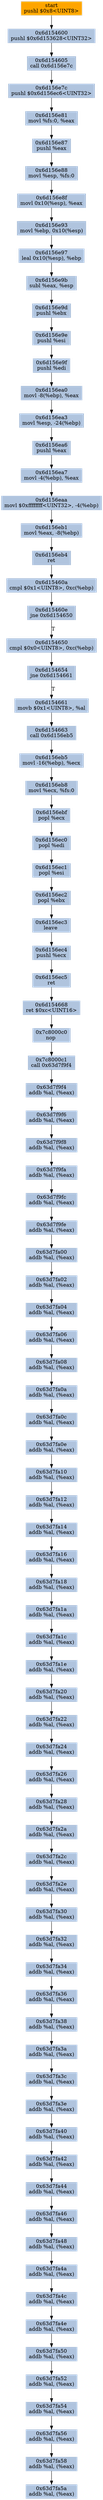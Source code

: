 digraph G {
node[shape=rectangle,style=filled,fillcolor=lightsteelblue,color=lightsteelblue]
bgcolor="transparent"
a0x6d1545fepushl_0x8UINT8[label="start\npushl $0x8<UINT8>",color="lightgrey",fillcolor="orange"];
a0x6d154600pushl_0x6d153628UINT32[label="0x6d154600\npushl $0x6d153628<UINT32>"];
a0x6d154605call_0x6d156e7c[label="0x6d154605\ncall 0x6d156e7c"];
a0x6d156e7cpushl_0x6d156ec6UINT32[label="0x6d156e7c\npushl $0x6d156ec6<UINT32>"];
a0x6d156e81movl_fs_0_eax[label="0x6d156e81\nmovl %fs:0, %eax"];
a0x6d156e87pushl_eax[label="0x6d156e87\npushl %eax"];
a0x6d156e88movl_esp_fs_0[label="0x6d156e88\nmovl %esp, %fs:0"];
a0x6d156e8fmovl_0x10esp__eax[label="0x6d156e8f\nmovl 0x10(%esp), %eax"];
a0x6d156e93movl_ebp_0x10esp_[label="0x6d156e93\nmovl %ebp, 0x10(%esp)"];
a0x6d156e97leal_0x10esp__ebp[label="0x6d156e97\nleal 0x10(%esp), %ebp"];
a0x6d156e9bsubl_eax_esp[label="0x6d156e9b\nsubl %eax, %esp"];
a0x6d156e9dpushl_ebx[label="0x6d156e9d\npushl %ebx"];
a0x6d156e9epushl_esi[label="0x6d156e9e\npushl %esi"];
a0x6d156e9fpushl_edi[label="0x6d156e9f\npushl %edi"];
a0x6d156ea0movl__8ebp__eax[label="0x6d156ea0\nmovl -8(%ebp), %eax"];
a0x6d156ea3movl_esp__24ebp_[label="0x6d156ea3\nmovl %esp, -24(%ebp)"];
a0x6d156ea6pushl_eax[label="0x6d156ea6\npushl %eax"];
a0x6d156ea7movl__4ebp__eax[label="0x6d156ea7\nmovl -4(%ebp), %eax"];
a0x6d156eaamovl_0xffffffffUINT32__4ebp_[label="0x6d156eaa\nmovl $0xffffffff<UINT32>, -4(%ebp)"];
a0x6d156eb1movl_eax__8ebp_[label="0x6d156eb1\nmovl %eax, -8(%ebp)"];
a0x6d156eb4ret[label="0x6d156eb4\nret"];
a0x6d15460acmpl_0x1UINT8_0xcebp_[label="0x6d15460a\ncmpl $0x1<UINT8>, 0xc(%ebp)"];
a0x6d15460ejne_0x6d154650[label="0x6d15460e\njne 0x6d154650"];
a0x6d154650cmpl_0x0UINT8_0xcebp_[label="0x6d154650\ncmpl $0x0<UINT8>, 0xc(%ebp)"];
a0x6d154654jne_0x6d154661[label="0x6d154654\njne 0x6d154661"];
a0x6d154661movb_0x1UINT8_al[label="0x6d154661\nmovb $0x1<UINT8>, %al"];
a0x6d154663call_0x6d156eb5[label="0x6d154663\ncall 0x6d156eb5"];
a0x6d156eb5movl__16ebp__ecx[label="0x6d156eb5\nmovl -16(%ebp), %ecx"];
a0x6d156eb8movl_ecx_fs_0[label="0x6d156eb8\nmovl %ecx, %fs:0"];
a0x6d156ebfpopl_ecx[label="0x6d156ebf\npopl %ecx"];
a0x6d156ec0popl_edi[label="0x6d156ec0\npopl %edi"];
a0x6d156ec1popl_esi[label="0x6d156ec1\npopl %esi"];
a0x6d156ec2popl_ebx[label="0x6d156ec2\npopl %ebx"];
a0x6d156ec3leave_[label="0x6d156ec3\nleave "];
a0x6d156ec4pushl_ecx[label="0x6d156ec4\npushl %ecx"];
a0x6d156ec5ret[label="0x6d156ec5\nret"];
a0x6d154668ret_0xcUINT16[label="0x6d154668\nret $0xc<UINT16>"];
a0x7c8000c0nop_[label="0x7c8000c0\nnop "];
a0x7c8000c1call_0x63d7f9f4[label="0x7c8000c1\ncall 0x63d7f9f4"];
a0x63d7f9f4addb_al_eax_[label="0x63d7f9f4\naddb %al, (%eax)"];
a0x63d7f9f6addb_al_eax_[label="0x63d7f9f6\naddb %al, (%eax)"];
a0x63d7f9f8addb_al_eax_[label="0x63d7f9f8\naddb %al, (%eax)"];
a0x63d7f9faaddb_al_eax_[label="0x63d7f9fa\naddb %al, (%eax)"];
a0x63d7f9fcaddb_al_eax_[label="0x63d7f9fc\naddb %al, (%eax)"];
a0x63d7f9feaddb_al_eax_[label="0x63d7f9fe\naddb %al, (%eax)"];
a0x63d7fa00addb_al_eax_[label="0x63d7fa00\naddb %al, (%eax)"];
a0x63d7fa02addb_al_eax_[label="0x63d7fa02\naddb %al, (%eax)"];
a0x63d7fa04addb_al_eax_[label="0x63d7fa04\naddb %al, (%eax)"];
a0x63d7fa06addb_al_eax_[label="0x63d7fa06\naddb %al, (%eax)"];
a0x63d7fa08addb_al_eax_[label="0x63d7fa08\naddb %al, (%eax)"];
a0x63d7fa0aaddb_al_eax_[label="0x63d7fa0a\naddb %al, (%eax)"];
a0x63d7fa0caddb_al_eax_[label="0x63d7fa0c\naddb %al, (%eax)"];
a0x63d7fa0eaddb_al_eax_[label="0x63d7fa0e\naddb %al, (%eax)"];
a0x63d7fa10addb_al_eax_[label="0x63d7fa10\naddb %al, (%eax)"];
a0x63d7fa12addb_al_eax_[label="0x63d7fa12\naddb %al, (%eax)"];
a0x63d7fa14addb_al_eax_[label="0x63d7fa14\naddb %al, (%eax)"];
a0x63d7fa16addb_al_eax_[label="0x63d7fa16\naddb %al, (%eax)"];
a0x63d7fa18addb_al_eax_[label="0x63d7fa18\naddb %al, (%eax)"];
a0x63d7fa1aaddb_al_eax_[label="0x63d7fa1a\naddb %al, (%eax)"];
a0x63d7fa1caddb_al_eax_[label="0x63d7fa1c\naddb %al, (%eax)"];
a0x63d7fa1eaddb_al_eax_[label="0x63d7fa1e\naddb %al, (%eax)"];
a0x63d7fa20addb_al_eax_[label="0x63d7fa20\naddb %al, (%eax)"];
a0x63d7fa22addb_al_eax_[label="0x63d7fa22\naddb %al, (%eax)"];
a0x63d7fa24addb_al_eax_[label="0x63d7fa24\naddb %al, (%eax)"];
a0x63d7fa26addb_al_eax_[label="0x63d7fa26\naddb %al, (%eax)"];
a0x63d7fa28addb_al_eax_[label="0x63d7fa28\naddb %al, (%eax)"];
a0x63d7fa2aaddb_al_eax_[label="0x63d7fa2a\naddb %al, (%eax)"];
a0x63d7fa2caddb_al_eax_[label="0x63d7fa2c\naddb %al, (%eax)"];
a0x63d7fa2eaddb_al_eax_[label="0x63d7fa2e\naddb %al, (%eax)"];
a0x63d7fa30addb_al_eax_[label="0x63d7fa30\naddb %al, (%eax)"];
a0x63d7fa32addb_al_eax_[label="0x63d7fa32\naddb %al, (%eax)"];
a0x63d7fa34addb_al_eax_[label="0x63d7fa34\naddb %al, (%eax)"];
a0x63d7fa36addb_al_eax_[label="0x63d7fa36\naddb %al, (%eax)"];
a0x63d7fa38addb_al_eax_[label="0x63d7fa38\naddb %al, (%eax)"];
a0x63d7fa3aaddb_al_eax_[label="0x63d7fa3a\naddb %al, (%eax)"];
a0x63d7fa3caddb_al_eax_[label="0x63d7fa3c\naddb %al, (%eax)"];
a0x63d7fa3eaddb_al_eax_[label="0x63d7fa3e\naddb %al, (%eax)"];
a0x63d7fa40addb_al_eax_[label="0x63d7fa40\naddb %al, (%eax)"];
a0x63d7fa42addb_al_eax_[label="0x63d7fa42\naddb %al, (%eax)"];
a0x63d7fa44addb_al_eax_[label="0x63d7fa44\naddb %al, (%eax)"];
a0x63d7fa46addb_al_eax_[label="0x63d7fa46\naddb %al, (%eax)"];
a0x63d7fa48addb_al_eax_[label="0x63d7fa48\naddb %al, (%eax)"];
a0x63d7fa4aaddb_al_eax_[label="0x63d7fa4a\naddb %al, (%eax)"];
a0x63d7fa4caddb_al_eax_[label="0x63d7fa4c\naddb %al, (%eax)"];
a0x63d7fa4eaddb_al_eax_[label="0x63d7fa4e\naddb %al, (%eax)"];
a0x63d7fa50addb_al_eax_[label="0x63d7fa50\naddb %al, (%eax)"];
a0x63d7fa52addb_al_eax_[label="0x63d7fa52\naddb %al, (%eax)"];
a0x63d7fa54addb_al_eax_[label="0x63d7fa54\naddb %al, (%eax)"];
a0x63d7fa56addb_al_eax_[label="0x63d7fa56\naddb %al, (%eax)"];
a0x63d7fa58addb_al_eax_[label="0x63d7fa58\naddb %al, (%eax)"];
a0x63d7fa5aaddb_al_eax_[label="0x63d7fa5a\naddb %al, (%eax)"];
a0x6d1545fepushl_0x8UINT8 -> a0x6d154600pushl_0x6d153628UINT32 [color="#000000"];
a0x6d154600pushl_0x6d153628UINT32 -> a0x6d154605call_0x6d156e7c [color="#000000"];
a0x6d154605call_0x6d156e7c -> a0x6d156e7cpushl_0x6d156ec6UINT32 [color="#000000"];
a0x6d156e7cpushl_0x6d156ec6UINT32 -> a0x6d156e81movl_fs_0_eax [color="#000000"];
a0x6d156e81movl_fs_0_eax -> a0x6d156e87pushl_eax [color="#000000"];
a0x6d156e87pushl_eax -> a0x6d156e88movl_esp_fs_0 [color="#000000"];
a0x6d156e88movl_esp_fs_0 -> a0x6d156e8fmovl_0x10esp__eax [color="#000000"];
a0x6d156e8fmovl_0x10esp__eax -> a0x6d156e93movl_ebp_0x10esp_ [color="#000000"];
a0x6d156e93movl_ebp_0x10esp_ -> a0x6d156e97leal_0x10esp__ebp [color="#000000"];
a0x6d156e97leal_0x10esp__ebp -> a0x6d156e9bsubl_eax_esp [color="#000000"];
a0x6d156e9bsubl_eax_esp -> a0x6d156e9dpushl_ebx [color="#000000"];
a0x6d156e9dpushl_ebx -> a0x6d156e9epushl_esi [color="#000000"];
a0x6d156e9epushl_esi -> a0x6d156e9fpushl_edi [color="#000000"];
a0x6d156e9fpushl_edi -> a0x6d156ea0movl__8ebp__eax [color="#000000"];
a0x6d156ea0movl__8ebp__eax -> a0x6d156ea3movl_esp__24ebp_ [color="#000000"];
a0x6d156ea3movl_esp__24ebp_ -> a0x6d156ea6pushl_eax [color="#000000"];
a0x6d156ea6pushl_eax -> a0x6d156ea7movl__4ebp__eax [color="#000000"];
a0x6d156ea7movl__4ebp__eax -> a0x6d156eaamovl_0xffffffffUINT32__4ebp_ [color="#000000"];
a0x6d156eaamovl_0xffffffffUINT32__4ebp_ -> a0x6d156eb1movl_eax__8ebp_ [color="#000000"];
a0x6d156eb1movl_eax__8ebp_ -> a0x6d156eb4ret [color="#000000"];
a0x6d156eb4ret -> a0x6d15460acmpl_0x1UINT8_0xcebp_ [color="#000000"];
a0x6d15460acmpl_0x1UINT8_0xcebp_ -> a0x6d15460ejne_0x6d154650 [color="#000000"];
a0x6d15460ejne_0x6d154650 -> a0x6d154650cmpl_0x0UINT8_0xcebp_ [color="#000000",label="T"];
a0x6d154650cmpl_0x0UINT8_0xcebp_ -> a0x6d154654jne_0x6d154661 [color="#000000"];
a0x6d154654jne_0x6d154661 -> a0x6d154661movb_0x1UINT8_al [color="#000000",label="T"];
a0x6d154661movb_0x1UINT8_al -> a0x6d154663call_0x6d156eb5 [color="#000000"];
a0x6d154663call_0x6d156eb5 -> a0x6d156eb5movl__16ebp__ecx [color="#000000"];
a0x6d156eb5movl__16ebp__ecx -> a0x6d156eb8movl_ecx_fs_0 [color="#000000"];
a0x6d156eb8movl_ecx_fs_0 -> a0x6d156ebfpopl_ecx [color="#000000"];
a0x6d156ebfpopl_ecx -> a0x6d156ec0popl_edi [color="#000000"];
a0x6d156ec0popl_edi -> a0x6d156ec1popl_esi [color="#000000"];
a0x6d156ec1popl_esi -> a0x6d156ec2popl_ebx [color="#000000"];
a0x6d156ec2popl_ebx -> a0x6d156ec3leave_ [color="#000000"];
a0x6d156ec3leave_ -> a0x6d156ec4pushl_ecx [color="#000000"];
a0x6d156ec4pushl_ecx -> a0x6d156ec5ret [color="#000000"];
a0x6d156ec5ret -> a0x6d154668ret_0xcUINT16 [color="#000000"];
a0x6d154668ret_0xcUINT16 -> a0x7c8000c0nop_ [color="#000000"];
a0x7c8000c0nop_ -> a0x7c8000c1call_0x63d7f9f4 [color="#000000"];
a0x7c8000c1call_0x63d7f9f4 -> a0x63d7f9f4addb_al_eax_ [color="#000000"];
a0x63d7f9f4addb_al_eax_ -> a0x63d7f9f6addb_al_eax_ [color="#000000"];
a0x63d7f9f6addb_al_eax_ -> a0x63d7f9f8addb_al_eax_ [color="#000000"];
a0x63d7f9f8addb_al_eax_ -> a0x63d7f9faaddb_al_eax_ [color="#000000"];
a0x63d7f9faaddb_al_eax_ -> a0x63d7f9fcaddb_al_eax_ [color="#000000"];
a0x63d7f9fcaddb_al_eax_ -> a0x63d7f9feaddb_al_eax_ [color="#000000"];
a0x63d7f9feaddb_al_eax_ -> a0x63d7fa00addb_al_eax_ [color="#000000"];
a0x63d7fa00addb_al_eax_ -> a0x63d7fa02addb_al_eax_ [color="#000000"];
a0x63d7fa02addb_al_eax_ -> a0x63d7fa04addb_al_eax_ [color="#000000"];
a0x63d7fa04addb_al_eax_ -> a0x63d7fa06addb_al_eax_ [color="#000000"];
a0x63d7fa06addb_al_eax_ -> a0x63d7fa08addb_al_eax_ [color="#000000"];
a0x63d7fa08addb_al_eax_ -> a0x63d7fa0aaddb_al_eax_ [color="#000000"];
a0x63d7fa0aaddb_al_eax_ -> a0x63d7fa0caddb_al_eax_ [color="#000000"];
a0x63d7fa0caddb_al_eax_ -> a0x63d7fa0eaddb_al_eax_ [color="#000000"];
a0x63d7fa0eaddb_al_eax_ -> a0x63d7fa10addb_al_eax_ [color="#000000"];
a0x63d7fa10addb_al_eax_ -> a0x63d7fa12addb_al_eax_ [color="#000000"];
a0x63d7fa12addb_al_eax_ -> a0x63d7fa14addb_al_eax_ [color="#000000"];
a0x63d7fa14addb_al_eax_ -> a0x63d7fa16addb_al_eax_ [color="#000000"];
a0x63d7fa16addb_al_eax_ -> a0x63d7fa18addb_al_eax_ [color="#000000"];
a0x63d7fa18addb_al_eax_ -> a0x63d7fa1aaddb_al_eax_ [color="#000000"];
a0x63d7fa1aaddb_al_eax_ -> a0x63d7fa1caddb_al_eax_ [color="#000000"];
a0x63d7fa1caddb_al_eax_ -> a0x63d7fa1eaddb_al_eax_ [color="#000000"];
a0x63d7fa1eaddb_al_eax_ -> a0x63d7fa20addb_al_eax_ [color="#000000"];
a0x63d7fa20addb_al_eax_ -> a0x63d7fa22addb_al_eax_ [color="#000000"];
a0x63d7fa22addb_al_eax_ -> a0x63d7fa24addb_al_eax_ [color="#000000"];
a0x63d7fa24addb_al_eax_ -> a0x63d7fa26addb_al_eax_ [color="#000000"];
a0x63d7fa26addb_al_eax_ -> a0x63d7fa28addb_al_eax_ [color="#000000"];
a0x63d7fa28addb_al_eax_ -> a0x63d7fa2aaddb_al_eax_ [color="#000000"];
a0x63d7fa2aaddb_al_eax_ -> a0x63d7fa2caddb_al_eax_ [color="#000000"];
a0x63d7fa2caddb_al_eax_ -> a0x63d7fa2eaddb_al_eax_ [color="#000000"];
a0x63d7fa2eaddb_al_eax_ -> a0x63d7fa30addb_al_eax_ [color="#000000"];
a0x63d7fa30addb_al_eax_ -> a0x63d7fa32addb_al_eax_ [color="#000000"];
a0x63d7fa32addb_al_eax_ -> a0x63d7fa34addb_al_eax_ [color="#000000"];
a0x63d7fa34addb_al_eax_ -> a0x63d7fa36addb_al_eax_ [color="#000000"];
a0x63d7fa36addb_al_eax_ -> a0x63d7fa38addb_al_eax_ [color="#000000"];
a0x63d7fa38addb_al_eax_ -> a0x63d7fa3aaddb_al_eax_ [color="#000000"];
a0x63d7fa3aaddb_al_eax_ -> a0x63d7fa3caddb_al_eax_ [color="#000000"];
a0x63d7fa3caddb_al_eax_ -> a0x63d7fa3eaddb_al_eax_ [color="#000000"];
a0x63d7fa3eaddb_al_eax_ -> a0x63d7fa40addb_al_eax_ [color="#000000"];
a0x63d7fa40addb_al_eax_ -> a0x63d7fa42addb_al_eax_ [color="#000000"];
a0x63d7fa42addb_al_eax_ -> a0x63d7fa44addb_al_eax_ [color="#000000"];
a0x63d7fa44addb_al_eax_ -> a0x63d7fa46addb_al_eax_ [color="#000000"];
a0x63d7fa46addb_al_eax_ -> a0x63d7fa48addb_al_eax_ [color="#000000"];
a0x63d7fa48addb_al_eax_ -> a0x63d7fa4aaddb_al_eax_ [color="#000000"];
a0x63d7fa4aaddb_al_eax_ -> a0x63d7fa4caddb_al_eax_ [color="#000000"];
a0x63d7fa4caddb_al_eax_ -> a0x63d7fa4eaddb_al_eax_ [color="#000000"];
a0x63d7fa4eaddb_al_eax_ -> a0x63d7fa50addb_al_eax_ [color="#000000"];
a0x63d7fa50addb_al_eax_ -> a0x63d7fa52addb_al_eax_ [color="#000000"];
a0x63d7fa52addb_al_eax_ -> a0x63d7fa54addb_al_eax_ [color="#000000"];
a0x63d7fa54addb_al_eax_ -> a0x63d7fa56addb_al_eax_ [color="#000000"];
a0x63d7fa56addb_al_eax_ -> a0x63d7fa58addb_al_eax_ [color="#000000"];
a0x63d7fa58addb_al_eax_ -> a0x63d7fa5aaddb_al_eax_ [color="#000000"];
}
